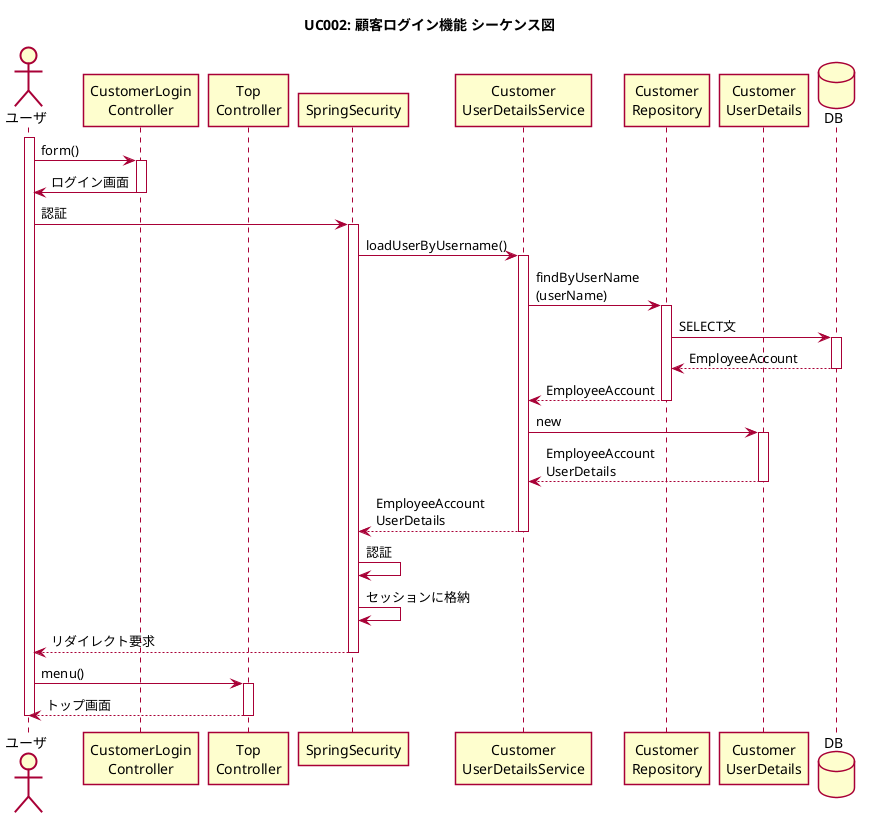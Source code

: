 @startuml

title UC002: 顧客ログイン機能 シーケンス図

skin rose
skinparam shadowing false

actor "ユーザ" as user
activate user
participant "CustomerLogin\nController" as ctrl1
participant "Top\nController" as ctrl2
participant "SpringSecurity" as sec
participant "Customer\nUserDetailsService" as svc
participant "Customer\nRepository" as repo
participant "Customer\nUserDetails" as ud
database DB as db

user -> ctrl1 ++ : form()
ctrl1 -> user -- : ログイン画面
user -> sec ++ : 認証
sec -> svc ++ : loadUserByUsername()
svc -> repo ++ : findByUserName\n(userName)
repo -> db ++ : SELECT文
db --> repo -- : EmployeeAccount
repo --> svc -- : EmployeeAccount
svc -> ud ++ : new
ud --> svc -- : EmployeeAccount\nUserDetails
svc --> sec -- : EmployeeAccount\nUserDetails
sec -> sec : 認証
sec -> sec : セッションに格納
sec --> user -- : リダイレクト要求
user -> ctrl2 ++ : menu()
ctrl2 --> user -- : トップ画面

deactivate user

@enduml